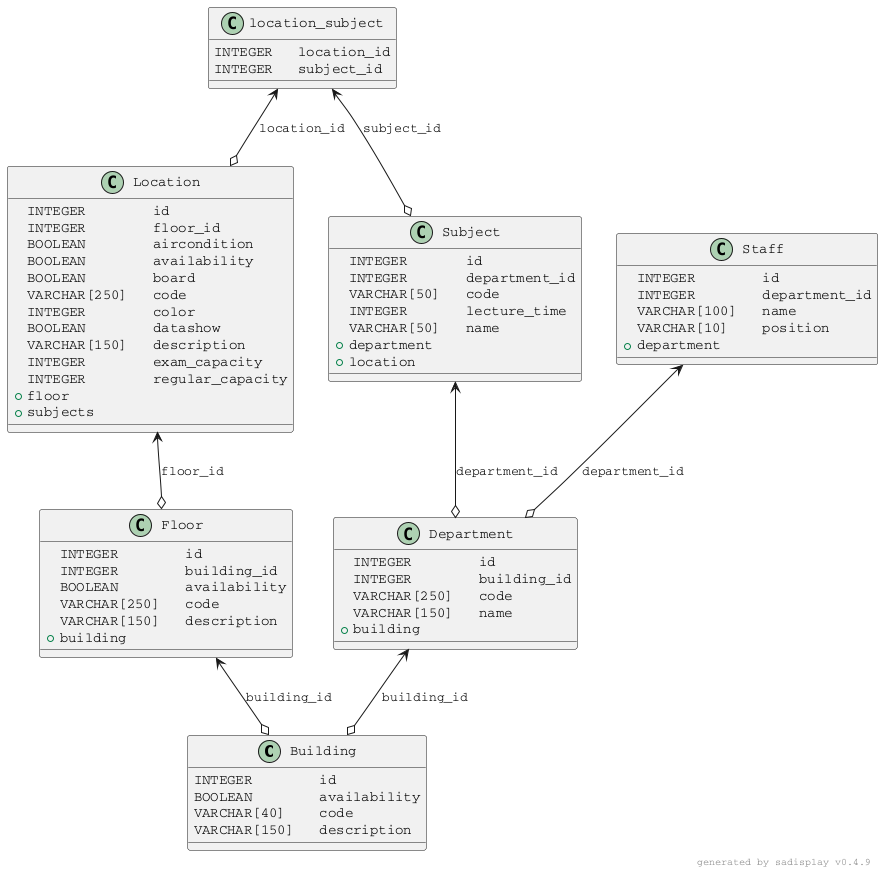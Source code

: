 @startuml

skinparam defaultFontName Courier

Class Building {
    INTEGER      ★ id          
    BOOLEAN      ⚪ availability
    VARCHAR[40]  ⚪ code        
    VARCHAR[150] ⚪ description 
}

Class Floor {
    INTEGER      ★ id          
    INTEGER      ☆ building_id 
    BOOLEAN      ⚪ availability
    VARCHAR[250] ⚪ code        
    VARCHAR[150] ⚪ description 
    +            building      
}

Class Location {
    INTEGER      ★ id              
    INTEGER      ☆ floor_id        
    BOOLEAN      ⚪ aircondition    
    BOOLEAN      ⚪ availability    
    BOOLEAN      ⚪ board           
    VARCHAR[250] ⚪ code            
    INTEGER      ⚪ color           
    BOOLEAN      ⚪ datashow        
    VARCHAR[150] ⚪ description     
    INTEGER      ⚪ exam_capacity   
    INTEGER      ⚪ regular_capacity
    +            floor             
    +            subjects          
}

Class Department {
    INTEGER      ★ id         
    INTEGER      ☆ building_id
    VARCHAR[250] ⚪ code       
    VARCHAR[150] ⚪ name       
    +            building     
}

Class Staff {
    INTEGER      ★ id           
    INTEGER      ☆ department_id
    VARCHAR[100] ⚪ name         
    VARCHAR[10]  ⚪ position     
    +            department     
}

Class Subject {
    INTEGER     ★ id           
    INTEGER     ☆ department_id
    VARCHAR[50] ⚪ code         
    INTEGER     ⚪ lecture_time 
    VARCHAR[50] ⚪ name         
    +           department     
    +           location       
}

Class location_subject {
    INTEGER ☆ location_id
    INTEGER ☆ subject_id 
}

Floor <--o Building: building_id

Location <--o Floor: floor_id

Department <--o Building: building_id

Staff <--o Department: department_id

Subject <--o Department: department_id

location_subject <--o Subject: subject_id

location_subject <--o Location: location_id

right footer generated by sadisplay v0.4.9

@enduml